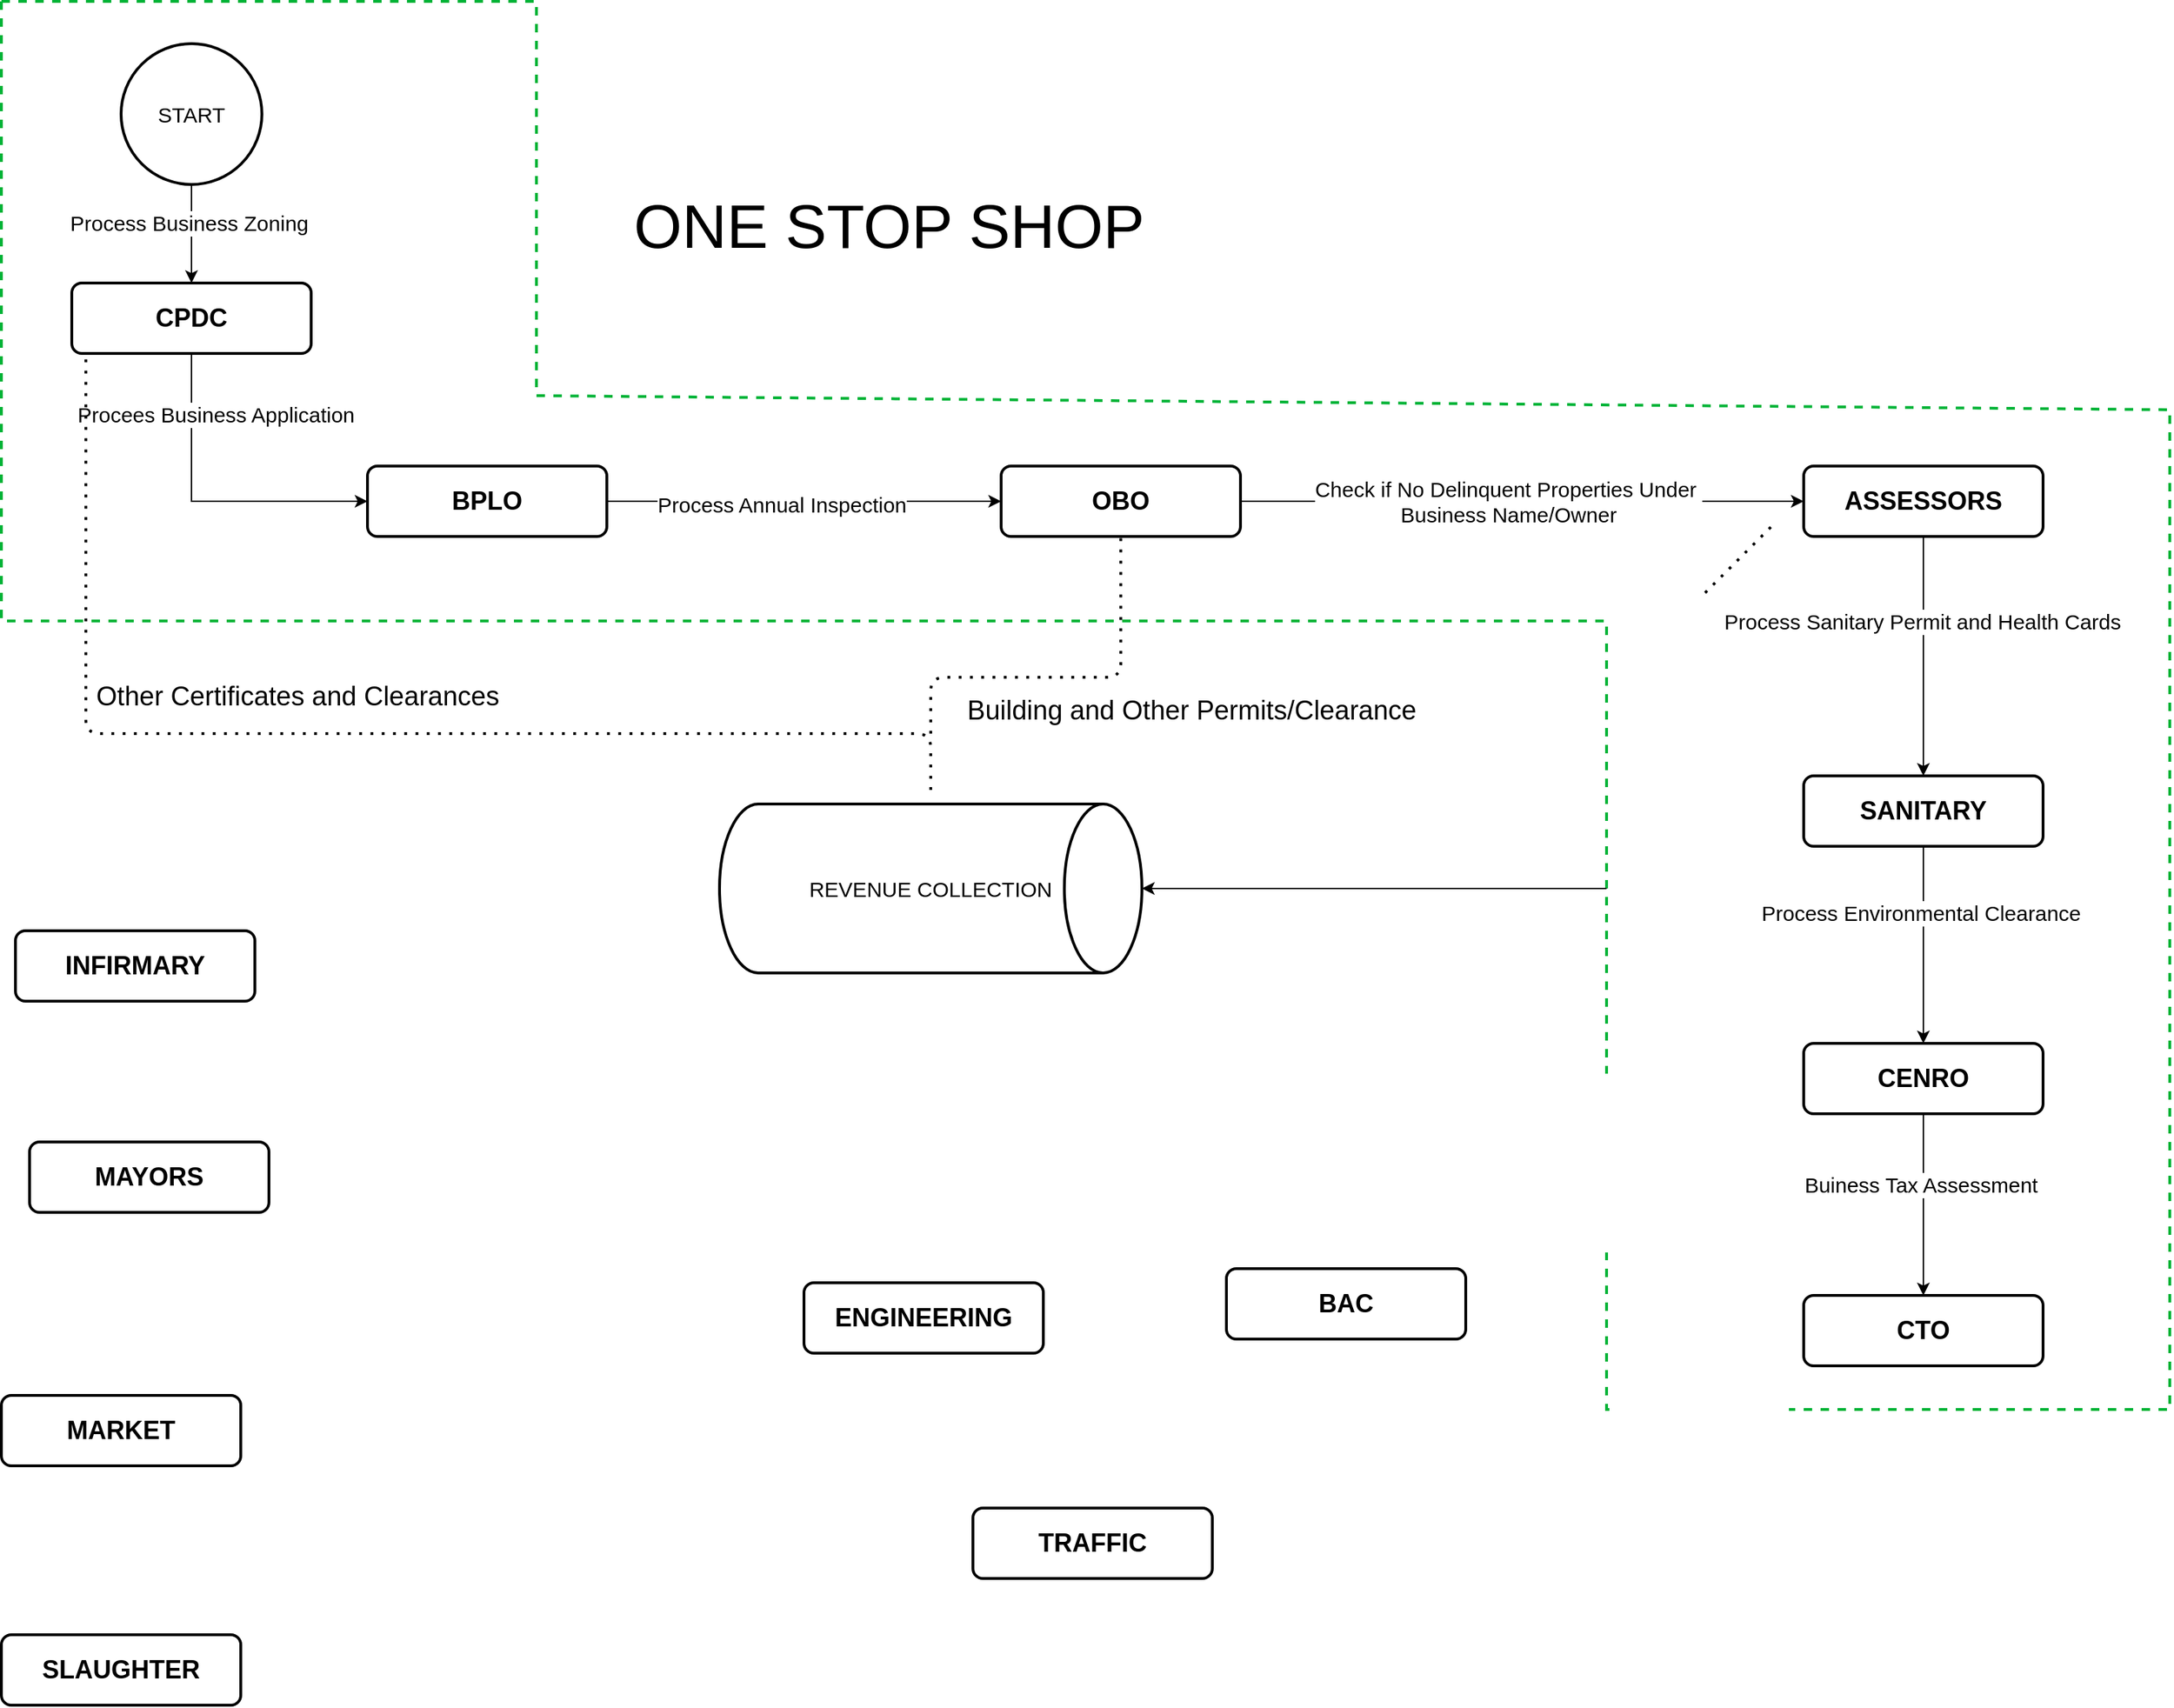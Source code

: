 <mxfile version="13.8.5" type="github">
  <diagram id="kgpKYQtTHZ0yAKxKKP6v" name="Page-1">
    <mxGraphModel dx="2642" dy="2047" grid="1" gridSize="10" guides="1" tooltips="1" connect="1" arrows="1" fold="1" page="1" pageScale="1" pageWidth="850" pageHeight="1100" math="0" shadow="0">
      <root>
        <mxCell id="0" />
        <mxCell id="1" parent="0" />
        <mxCell id="x9YALUapwDZKSQAclWl2-197" style="edgeStyle=orthogonalEdgeStyle;rounded=0;orthogonalLoop=1;jettySize=auto;html=1;exitX=1;exitY=0.5;exitDx=0;exitDy=0;entryX=0;entryY=0.5;entryDx=0;entryDy=0;fontSize=15;" edge="1" parent="1" source="x9YALUapwDZKSQAclWl2-172" target="x9YALUapwDZKSQAclWl2-175">
          <mxGeometry relative="1" as="geometry" />
        </mxCell>
        <mxCell id="x9YALUapwDZKSQAclWl2-198" value="Process Annual Inspection" style="edgeLabel;html=1;align=center;verticalAlign=middle;resizable=0;points=[];fontSize=15;" vertex="1" connectable="0" parent="x9YALUapwDZKSQAclWl2-197">
          <mxGeometry x="-0.117" y="-2" relative="1" as="geometry">
            <mxPoint as="offset" />
          </mxGeometry>
        </mxCell>
        <mxCell id="x9YALUapwDZKSQAclWl2-172" value="&lt;h2&gt;BPLO&lt;/h2&gt;" style="rounded=1;whiteSpace=wrap;html=1;absoluteArcSize=1;arcSize=14;strokeWidth=2;" vertex="1" parent="1">
          <mxGeometry x="-560" y="-670" width="170" height="50" as="geometry" />
        </mxCell>
        <mxCell id="x9YALUapwDZKSQAclWl2-190" style="edgeStyle=orthogonalEdgeStyle;rounded=0;orthogonalLoop=1;jettySize=auto;html=1;exitX=0.5;exitY=1;exitDx=0;exitDy=0;entryX=0;entryY=0.5;entryDx=0;entryDy=0;" edge="1" parent="1" source="x9YALUapwDZKSQAclWl2-173" target="x9YALUapwDZKSQAclWl2-172">
          <mxGeometry relative="1" as="geometry" />
        </mxCell>
        <mxCell id="x9YALUapwDZKSQAclWl2-191" value="Procees Business Application" style="edgeLabel;html=1;align=center;verticalAlign=middle;resizable=0;points=[];fontSize=15;" vertex="1" connectable="0" parent="x9YALUapwDZKSQAclWl2-190">
          <mxGeometry x="-0.381" y="26" relative="1" as="geometry">
            <mxPoint x="-9" y="-28" as="offset" />
          </mxGeometry>
        </mxCell>
        <mxCell id="x9YALUapwDZKSQAclWl2-173" value="&lt;h2&gt;CPDC&lt;/h2&gt;" style="rounded=1;whiteSpace=wrap;html=1;absoluteArcSize=1;arcSize=14;strokeWidth=2;" vertex="1" parent="1">
          <mxGeometry x="-770" y="-800" width="170" height="50" as="geometry" />
        </mxCell>
        <mxCell id="x9YALUapwDZKSQAclWl2-174" value="&lt;h2&gt;MAYORS&lt;/h2&gt;" style="rounded=1;whiteSpace=wrap;html=1;absoluteArcSize=1;arcSize=14;strokeWidth=2;" vertex="1" parent="1">
          <mxGeometry x="-800" y="-190" width="170" height="50" as="geometry" />
        </mxCell>
        <mxCell id="x9YALUapwDZKSQAclWl2-200" style="edgeStyle=orthogonalEdgeStyle;rounded=0;orthogonalLoop=1;jettySize=auto;html=1;entryX=0;entryY=0.5;entryDx=0;entryDy=0;fontSize=15;" edge="1" parent="1" source="x9YALUapwDZKSQAclWl2-175" target="x9YALUapwDZKSQAclWl2-179">
          <mxGeometry relative="1" as="geometry" />
        </mxCell>
        <mxCell id="x9YALUapwDZKSQAclWl2-201" value="Check if No Delinquent Properties Under&amp;nbsp;&lt;br&gt;Business Name/Owner" style="edgeLabel;html=1;align=center;verticalAlign=middle;resizable=0;points=[];fontSize=15;" vertex="1" connectable="0" parent="x9YALUapwDZKSQAclWl2-200">
          <mxGeometry x="-0.21" y="1" relative="1" as="geometry">
            <mxPoint x="31.67" y="1" as="offset" />
          </mxGeometry>
        </mxCell>
        <mxCell id="x9YALUapwDZKSQAclWl2-175" value="&lt;h2&gt;OBO&lt;/h2&gt;" style="rounded=1;whiteSpace=wrap;html=1;absoluteArcSize=1;arcSize=14;strokeWidth=2;" vertex="1" parent="1">
          <mxGeometry x="-110" y="-670" width="170" height="50" as="geometry" />
        </mxCell>
        <mxCell id="x9YALUapwDZKSQAclWl2-176" value="&lt;h2&gt;ENGINEERING&lt;/h2&gt;" style="rounded=1;whiteSpace=wrap;html=1;absoluteArcSize=1;arcSize=14;strokeWidth=2;" vertex="1" parent="1">
          <mxGeometry x="-250" y="-90" width="170" height="50" as="geometry" />
        </mxCell>
        <mxCell id="x9YALUapwDZKSQAclWl2-204" style="edgeStyle=orthogonalEdgeStyle;rounded=0;orthogonalLoop=1;jettySize=auto;html=1;fontSize=15;" edge="1" parent="1" source="x9YALUapwDZKSQAclWl2-179" target="x9YALUapwDZKSQAclWl2-181">
          <mxGeometry relative="1" as="geometry" />
        </mxCell>
        <mxCell id="x9YALUapwDZKSQAclWl2-206" value="Process Sanitary Permit and Health Cards" style="edgeLabel;html=1;align=center;verticalAlign=middle;resizable=0;points=[];fontSize=15;" vertex="1" connectable="0" parent="x9YALUapwDZKSQAclWl2-204">
          <mxGeometry x="-0.295" y="-1" relative="1" as="geometry">
            <mxPoint as="offset" />
          </mxGeometry>
        </mxCell>
        <mxCell id="x9YALUapwDZKSQAclWl2-179" value="&lt;h2&gt;ASSESSORS&lt;/h2&gt;" style="rounded=1;whiteSpace=wrap;html=1;absoluteArcSize=1;arcSize=14;strokeWidth=2;" vertex="1" parent="1">
          <mxGeometry x="460" y="-670" width="170" height="50" as="geometry" />
        </mxCell>
        <mxCell id="x9YALUapwDZKSQAclWl2-180" value="&lt;h2&gt;INFIRMARY&lt;/h2&gt;" style="rounded=1;whiteSpace=wrap;html=1;absoluteArcSize=1;arcSize=14;strokeWidth=2;" vertex="1" parent="1">
          <mxGeometry x="-810" y="-340" width="170" height="50" as="geometry" />
        </mxCell>
        <mxCell id="x9YALUapwDZKSQAclWl2-208" style="edgeStyle=orthogonalEdgeStyle;rounded=0;orthogonalLoop=1;jettySize=auto;html=1;fontSize=15;" edge="1" parent="1" source="x9YALUapwDZKSQAclWl2-181" target="x9YALUapwDZKSQAclWl2-182">
          <mxGeometry relative="1" as="geometry" />
        </mxCell>
        <mxCell id="x9YALUapwDZKSQAclWl2-209" value="Process Environmental Clearance" style="edgeLabel;html=1;align=center;verticalAlign=middle;resizable=0;points=[];fontSize=15;" vertex="1" connectable="0" parent="x9YALUapwDZKSQAclWl2-208">
          <mxGeometry x="-0.329" y="-2" relative="1" as="geometry">
            <mxPoint as="offset" />
          </mxGeometry>
        </mxCell>
        <mxCell id="x9YALUapwDZKSQAclWl2-181" value="&lt;h2&gt;SANITARY&lt;/h2&gt;" style="rounded=1;whiteSpace=wrap;html=1;absoluteArcSize=1;arcSize=14;strokeWidth=2;" vertex="1" parent="1">
          <mxGeometry x="460" y="-450" width="170" height="50" as="geometry" />
        </mxCell>
        <mxCell id="x9YALUapwDZKSQAclWl2-212" style="edgeStyle=orthogonalEdgeStyle;rounded=0;orthogonalLoop=1;jettySize=auto;html=1;entryX=0.5;entryY=0;entryDx=0;entryDy=0;fontSize=15;" edge="1" parent="1" source="x9YALUapwDZKSQAclWl2-182" target="x9YALUapwDZKSQAclWl2-211">
          <mxGeometry relative="1" as="geometry" />
        </mxCell>
        <mxCell id="x9YALUapwDZKSQAclWl2-213" value="Buiness Tax Assessment" style="edgeLabel;html=1;align=center;verticalAlign=middle;resizable=0;points=[];fontSize=15;" vertex="1" connectable="0" parent="x9YALUapwDZKSQAclWl2-212">
          <mxGeometry x="-0.301" y="-2" relative="1" as="geometry">
            <mxPoint y="5" as="offset" />
          </mxGeometry>
        </mxCell>
        <mxCell id="x9YALUapwDZKSQAclWl2-182" value="&lt;h2&gt;CENRO&lt;/h2&gt;" style="rounded=1;whiteSpace=wrap;html=1;absoluteArcSize=1;arcSize=14;strokeWidth=2;" vertex="1" parent="1">
          <mxGeometry x="460" y="-260" width="170" height="50" as="geometry" />
        </mxCell>
        <mxCell id="x9YALUapwDZKSQAclWl2-184" value="&lt;h2&gt;TRAFFIC&lt;/h2&gt;" style="rounded=1;whiteSpace=wrap;html=1;absoluteArcSize=1;arcSize=14;strokeWidth=2;" vertex="1" parent="1">
          <mxGeometry x="-130" y="70" width="170" height="50" as="geometry" />
        </mxCell>
        <mxCell id="x9YALUapwDZKSQAclWl2-185" value="&lt;h2&gt;BAC&lt;/h2&gt;" style="rounded=1;whiteSpace=wrap;html=1;absoluteArcSize=1;arcSize=14;strokeWidth=2;" vertex="1" parent="1">
          <mxGeometry x="50" y="-100" width="170" height="50" as="geometry" />
        </mxCell>
        <mxCell id="x9YALUapwDZKSQAclWl2-186" value="&lt;h2&gt;SLAUGHTER&lt;/h2&gt;" style="rounded=1;whiteSpace=wrap;html=1;absoluteArcSize=1;arcSize=14;strokeWidth=2;" vertex="1" parent="1">
          <mxGeometry x="-820" y="160" width="170" height="50" as="geometry" />
        </mxCell>
        <mxCell id="x9YALUapwDZKSQAclWl2-187" value="&lt;h2&gt;MARKET&lt;/h2&gt;" style="rounded=1;whiteSpace=wrap;html=1;absoluteArcSize=1;arcSize=14;strokeWidth=2;" vertex="1" parent="1">
          <mxGeometry x="-820" y="-10" width="170" height="50" as="geometry" />
        </mxCell>
        <mxCell id="x9YALUapwDZKSQAclWl2-195" style="edgeStyle=orthogonalEdgeStyle;rounded=0;orthogonalLoop=1;jettySize=auto;html=1;exitX=0.5;exitY=1;exitDx=0;exitDy=0;exitPerimeter=0;entryX=0.5;entryY=0;entryDx=0;entryDy=0;fontSize=15;" edge="1" parent="1" source="x9YALUapwDZKSQAclWl2-194" target="x9YALUapwDZKSQAclWl2-173">
          <mxGeometry relative="1" as="geometry" />
        </mxCell>
        <mxCell id="x9YALUapwDZKSQAclWl2-196" value="Process Business Zoning" style="edgeLabel;html=1;align=center;verticalAlign=middle;resizable=0;points=[];fontSize=15;" vertex="1" connectable="0" parent="x9YALUapwDZKSQAclWl2-195">
          <mxGeometry x="-0.238" y="-2" relative="1" as="geometry">
            <mxPoint as="offset" />
          </mxGeometry>
        </mxCell>
        <mxCell id="x9YALUapwDZKSQAclWl2-194" value="START" style="strokeWidth=2;html=1;shape=mxgraph.flowchart.start_2;whiteSpace=wrap;fontSize=15;" vertex="1" parent="1">
          <mxGeometry x="-735" y="-970" width="100" height="100" as="geometry" />
        </mxCell>
        <mxCell id="x9YALUapwDZKSQAclWl2-207" value="REVENUE COLLECTION" style="strokeWidth=2;html=1;shape=mxgraph.flowchart.direct_data;whiteSpace=wrap;fontSize=15;" vertex="1" parent="1">
          <mxGeometry x="-310" y="-430" width="300" height="120" as="geometry" />
        </mxCell>
        <mxCell id="x9YALUapwDZKSQAclWl2-211" value="&lt;h2&gt;CTO&lt;/h2&gt;" style="rounded=1;whiteSpace=wrap;html=1;absoluteArcSize=1;arcSize=14;strokeWidth=2;" vertex="1" parent="1">
          <mxGeometry x="460" y="-81" width="170" height="50" as="geometry" />
        </mxCell>
        <mxCell id="x9YALUapwDZKSQAclWl2-216" value="" style="edgeStyle=none;rounded=0;html=1;jettySize=auto;orthogonalLoop=1;strokeColor=#00B336;strokeWidth=2;fontColor=#000000;jumpStyle=none;endArrow=none;endFill=0;startArrow=none;dashed=1;" edge="1" parent="1">
          <mxGeometry width="100" relative="1" as="geometry">
            <mxPoint x="-820" y="-1000" as="sourcePoint" />
            <mxPoint x="-820" y="-1000" as="targetPoint" />
            <Array as="points">
              <mxPoint x="-820" y="-560" />
              <mxPoint x="320" y="-560" />
              <mxPoint x="320" />
              <mxPoint x="720" />
              <mxPoint x="720" y="-710" />
              <mxPoint x="-440" y="-720" />
              <mxPoint x="-440" y="-1000" />
              <mxPoint x="-510" y="-1000" />
            </Array>
          </mxGeometry>
        </mxCell>
        <mxCell id="x9YALUapwDZKSQAclWl2-217" value="ONE STOP SHOP" style="text;html=1;align=center;verticalAlign=middle;resizable=0;points=[];autosize=1;fontSize=44;fontFamily=Helvetica;" vertex="1" parent="1">
          <mxGeometry x="-380" y="-870" width="380" height="60" as="geometry" />
        </mxCell>
        <mxCell id="x9YALUapwDZKSQAclWl2-219" value="" style="endArrow=classic;html=1;fontFamily=Helvetica;fontSize=44;entryX=1;entryY=0.5;entryDx=0;entryDy=0;entryPerimeter=0;" edge="1" parent="1" target="x9YALUapwDZKSQAclWl2-207">
          <mxGeometry width="50" height="50" relative="1" as="geometry">
            <mxPoint x="320" y="-370" as="sourcePoint" />
            <mxPoint x="250" y="-350" as="targetPoint" />
          </mxGeometry>
        </mxCell>
        <mxCell id="x9YALUapwDZKSQAclWl2-220" value="" style="endArrow=none;dashed=1;html=1;dashPattern=1 3;strokeWidth=2;fontFamily=Helvetica;fontSize=44;" edge="1" parent="1">
          <mxGeometry width="50" height="50" relative="1" as="geometry">
            <mxPoint x="-160" y="-440" as="sourcePoint" />
            <mxPoint x="-760" y="-750" as="targetPoint" />
            <Array as="points">
              <mxPoint x="-160" y="-480" />
              <mxPoint x="-760" y="-480" />
            </Array>
          </mxGeometry>
        </mxCell>
        <mxCell id="x9YALUapwDZKSQAclWl2-221" value="&lt;font style=&quot;font-size: 19px&quot;&gt;Other Certificates and Clearances&lt;/font&gt;" style="text;html=1;align=center;verticalAlign=middle;resizable=0;points=[];autosize=1;fontSize=44;fontFamily=Helvetica;" vertex="1" parent="1">
          <mxGeometry x="-760" y="-550" width="300" height="70" as="geometry" />
        </mxCell>
        <mxCell id="x9YALUapwDZKSQAclWl2-222" value="" style="endArrow=none;dashed=1;html=1;dashPattern=1 3;strokeWidth=2;fontFamily=Helvetica;fontSize=44;entryX=0.5;entryY=1;entryDx=0;entryDy=0;" edge="1" parent="1" target="x9YALUapwDZKSQAclWl2-175">
          <mxGeometry width="50" height="50" relative="1" as="geometry">
            <mxPoint x="-160" y="-480" as="sourcePoint" />
            <mxPoint x="-20" y="-610" as="targetPoint" />
            <Array as="points">
              <mxPoint x="-160" y="-520" />
              <mxPoint x="-25" y="-520" />
            </Array>
          </mxGeometry>
        </mxCell>
        <mxCell id="x9YALUapwDZKSQAclWl2-223" value="&lt;font style=&quot;font-size: 19px&quot;&gt;Building and Other Permits/Clearance&lt;/font&gt;" style="text;html=1;align=center;verticalAlign=middle;resizable=0;points=[];autosize=1;fontSize=44;fontFamily=Helvetica;" vertex="1" parent="1">
          <mxGeometry x="-140" y="-540" width="330" height="70" as="geometry" />
        </mxCell>
        <mxCell id="x9YALUapwDZKSQAclWl2-224" value="" style="endArrow=none;dashed=1;html=1;dashPattern=1 3;strokeWidth=2;fontFamily=Helvetica;fontSize=44;" edge="1" parent="1">
          <mxGeometry width="50" height="50" relative="1" as="geometry">
            <mxPoint x="390" y="-580" as="sourcePoint" />
            <mxPoint x="440" y="-630" as="targetPoint" />
          </mxGeometry>
        </mxCell>
      </root>
    </mxGraphModel>
  </diagram>
</mxfile>
